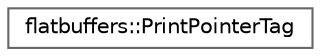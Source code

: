 digraph "Graphical Class Hierarchy"
{
 // LATEX_PDF_SIZE
  bgcolor="transparent";
  edge [fontname=Helvetica,fontsize=10,labelfontname=Helvetica,labelfontsize=10];
  node [fontname=Helvetica,fontsize=10,shape=box,height=0.2,width=0.4];
  rankdir="LR";
  Node0 [id="Node000000",label="flatbuffers::PrintPointerTag",height=0.2,width=0.4,color="grey40", fillcolor="white", style="filled",URL="$structflatbuffers_1_1PrintPointerTag.html",tooltip=" "];
}
